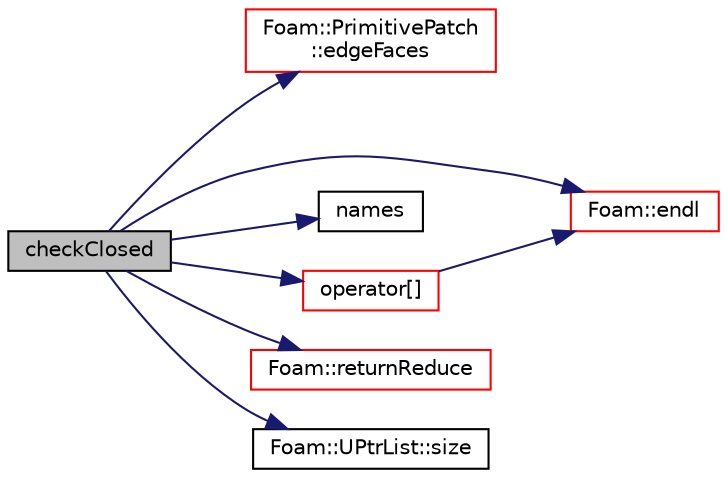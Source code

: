 digraph "checkClosed"
{
  bgcolor="transparent";
  edge [fontname="Helvetica",fontsize="10",labelfontname="Helvetica",labelfontsize="10"];
  node [fontname="Helvetica",fontsize="10",shape=record];
  rankdir="LR";
  Node1 [label="checkClosed",height=0.2,width=0.4,color="black", fillcolor="grey75", style="filled", fontcolor="black"];
  Node1 -> Node2 [color="midnightblue",fontsize="10",style="solid",fontname="Helvetica"];
  Node2 [label="Foam::PrimitivePatch\l::edgeFaces",height=0.2,width=0.4,color="red",URL="$a02010.html#ab456054a1e7e1a07261799f50167916f",tooltip="Return edge-face addressing. "];
  Node1 -> Node3 [color="midnightblue",fontsize="10",style="solid",fontname="Helvetica"];
  Node3 [label="Foam::endl",height=0.2,width=0.4,color="red",URL="$a10979.html#a2db8fe02a0d3909e9351bb4275b23ce4",tooltip="Add newline and flush stream. "];
  Node1 -> Node4 [color="midnightblue",fontsize="10",style="solid",fontname="Helvetica"];
  Node4 [label="names",height=0.2,width=0.4,color="black",URL="$a02327.html#a4cfa938962e39d9251eec21f98340669"];
  Node1 -> Node5 [color="midnightblue",fontsize="10",style="solid",fontname="Helvetica"];
  Node5 [label="operator[]",height=0.2,width=0.4,color="red",URL="$a02327.html#aa637f2e4b22739e4f4d363fadf20d8d2",tooltip="Return const reference to searchableSurface by name. "];
  Node5 -> Node3 [color="midnightblue",fontsize="10",style="solid",fontname="Helvetica"];
  Node1 -> Node6 [color="midnightblue",fontsize="10",style="solid",fontname="Helvetica"];
  Node6 [label="Foam::returnReduce",height=0.2,width=0.4,color="red",URL="$a10979.html#a8d528a67d2a9c6fe4fb94bc86872624b"];
  Node1 -> Node7 [color="midnightblue",fontsize="10",style="solid",fontname="Helvetica"];
  Node7 [label="Foam::UPtrList::size",height=0.2,width=0.4,color="black",URL="$a02863.html#a723361dc2020160f5492e8fe2d09fa44",tooltip="Return the number of elements in the UPtrList. "];
}
